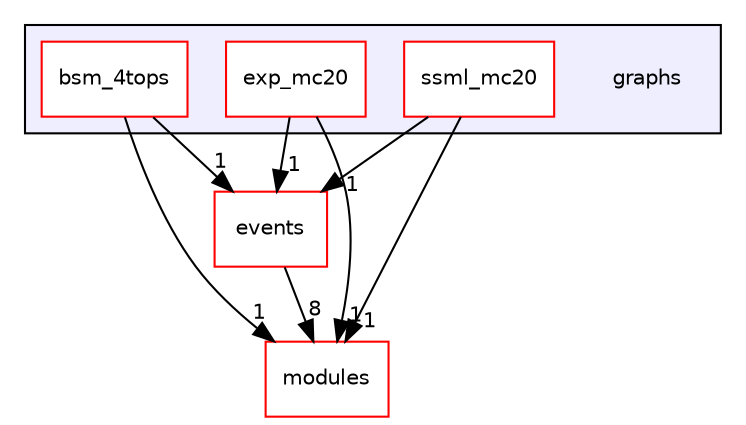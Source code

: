 digraph "graphs" {
  compound=true
  node [ fontsize="10", fontname="Helvetica"];
  edge [ labelfontsize="10", labelfontname="Helvetica"];
  subgraph clusterdir_de5e836f8bb03a472e8ac8257881b164 {
    graph [ bgcolor="#eeeeff", pencolor="black", label="" URL="dir_de5e836f8bb03a472e8ac8257881b164.html"];
    dir_de5e836f8bb03a472e8ac8257881b164 [shape=plaintext label="graphs"];
    dir_333f5925adce3c2538a6c7bdd9c16399 [shape=box label="bsm_4tops" color="red" fillcolor="white" style="filled" URL="dir_333f5925adce3c2538a6c7bdd9c16399.html"];
    dir_1f78aa1e426f2c43d691c830cdaba6ad [shape=box label="exp_mc20" color="red" fillcolor="white" style="filled" URL="dir_1f78aa1e426f2c43d691c830cdaba6ad.html"];
    dir_549477c21a0785cbfd640d7e1d6f8fcc [shape=box label="ssml_mc20" color="red" fillcolor="white" style="filled" URL="dir_549477c21a0785cbfd640d7e1d6f8fcc.html"];
  }
  dir_8c49963344259a26845032e86c0550c4 [shape=box label="events" fillcolor="white" style="filled" color="red" URL="dir_8c49963344259a26845032e86c0550c4.html"];
  dir_ee3c23494b4011e6a628e4900ef262df [shape=box label="modules" fillcolor="white" style="filled" color="red" URL="dir_ee3c23494b4011e6a628e4900ef262df.html"];
  dir_1f78aa1e426f2c43d691c830cdaba6ad->dir_8c49963344259a26845032e86c0550c4 [headlabel="1", labeldistance=1.5 headhref="dir_000026_000019.html"];
  dir_1f78aa1e426f2c43d691c830cdaba6ad->dir_ee3c23494b4011e6a628e4900ef262df [headlabel="1", labeldistance=1.5 headhref="dir_000026_000074.html"];
  dir_8c49963344259a26845032e86c0550c4->dir_ee3c23494b4011e6a628e4900ef262df [headlabel="8", labeldistance=1.5 headhref="dir_000019_000074.html"];
  dir_549477c21a0785cbfd640d7e1d6f8fcc->dir_8c49963344259a26845032e86c0550c4 [headlabel="1", labeldistance=1.5 headhref="dir_000027_000019.html"];
  dir_549477c21a0785cbfd640d7e1d6f8fcc->dir_ee3c23494b4011e6a628e4900ef262df [headlabel="1", labeldistance=1.5 headhref="dir_000027_000074.html"];
  dir_333f5925adce3c2538a6c7bdd9c16399->dir_8c49963344259a26845032e86c0550c4 [headlabel="1", labeldistance=1.5 headhref="dir_000025_000019.html"];
  dir_333f5925adce3c2538a6c7bdd9c16399->dir_ee3c23494b4011e6a628e4900ef262df [headlabel="1", labeldistance=1.5 headhref="dir_000025_000074.html"];
}
